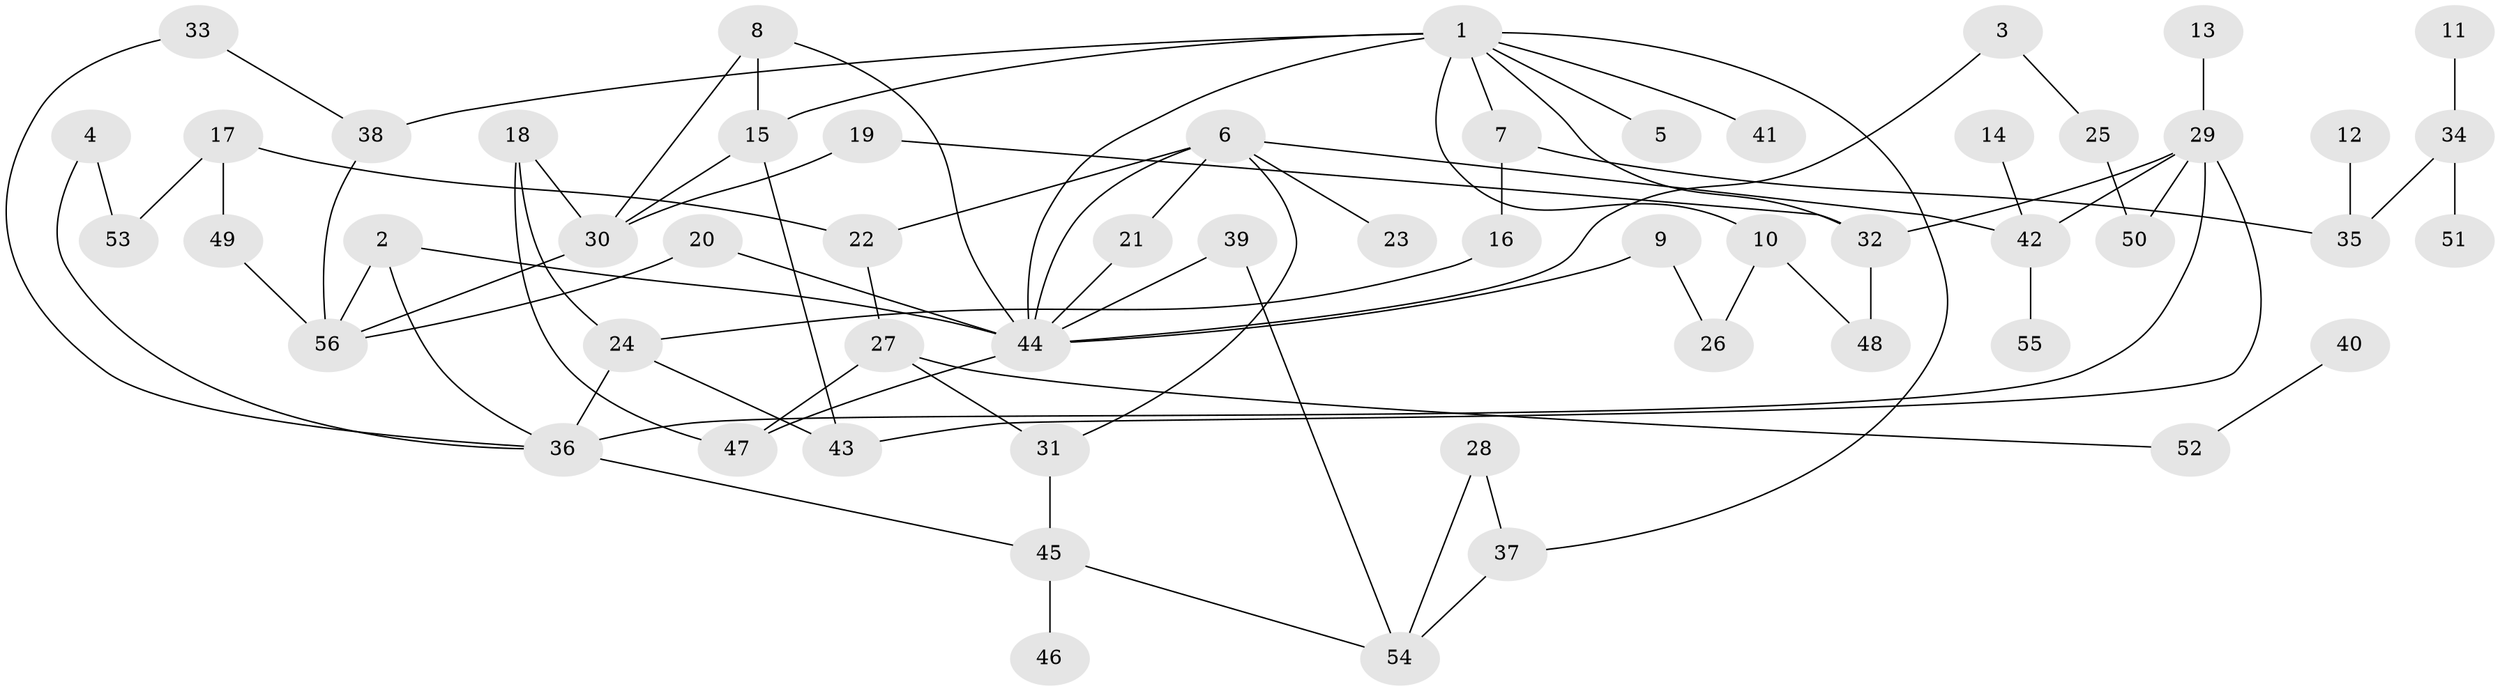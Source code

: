 // original degree distribution, {9: 0.008928571428571428, 3: 0.22321428571428573, 4: 0.09821428571428571, 6: 0.008928571428571428, 2: 0.39285714285714285, 5: 0.05357142857142857, 1: 0.21428571428571427}
// Generated by graph-tools (version 1.1) at 2025/25/03/09/25 03:25:29]
// undirected, 56 vertices, 81 edges
graph export_dot {
graph [start="1"]
  node [color=gray90,style=filled];
  1;
  2;
  3;
  4;
  5;
  6;
  7;
  8;
  9;
  10;
  11;
  12;
  13;
  14;
  15;
  16;
  17;
  18;
  19;
  20;
  21;
  22;
  23;
  24;
  25;
  26;
  27;
  28;
  29;
  30;
  31;
  32;
  33;
  34;
  35;
  36;
  37;
  38;
  39;
  40;
  41;
  42;
  43;
  44;
  45;
  46;
  47;
  48;
  49;
  50;
  51;
  52;
  53;
  54;
  55;
  56;
  1 -- 5 [weight=1.0];
  1 -- 7 [weight=1.0];
  1 -- 10 [weight=1.0];
  1 -- 15 [weight=1.0];
  1 -- 32 [weight=1.0];
  1 -- 37 [weight=1.0];
  1 -- 38 [weight=2.0];
  1 -- 41 [weight=1.0];
  1 -- 44 [weight=1.0];
  2 -- 36 [weight=1.0];
  2 -- 44 [weight=1.0];
  2 -- 56 [weight=1.0];
  3 -- 25 [weight=1.0];
  3 -- 44 [weight=1.0];
  4 -- 36 [weight=1.0];
  4 -- 53 [weight=1.0];
  6 -- 21 [weight=1.0];
  6 -- 22 [weight=1.0];
  6 -- 23 [weight=1.0];
  6 -- 31 [weight=1.0];
  6 -- 42 [weight=1.0];
  6 -- 44 [weight=1.0];
  7 -- 16 [weight=1.0];
  7 -- 35 [weight=1.0];
  8 -- 15 [weight=1.0];
  8 -- 30 [weight=1.0];
  8 -- 44 [weight=1.0];
  9 -- 26 [weight=1.0];
  9 -- 44 [weight=1.0];
  10 -- 26 [weight=1.0];
  10 -- 48 [weight=1.0];
  11 -- 34 [weight=1.0];
  12 -- 35 [weight=1.0];
  13 -- 29 [weight=1.0];
  14 -- 42 [weight=1.0];
  15 -- 30 [weight=1.0];
  15 -- 43 [weight=1.0];
  16 -- 24 [weight=1.0];
  17 -- 22 [weight=1.0];
  17 -- 49 [weight=1.0];
  17 -- 53 [weight=1.0];
  18 -- 24 [weight=1.0];
  18 -- 30 [weight=1.0];
  18 -- 47 [weight=1.0];
  19 -- 30 [weight=1.0];
  19 -- 32 [weight=1.0];
  20 -- 44 [weight=1.0];
  20 -- 56 [weight=1.0];
  21 -- 44 [weight=1.0];
  22 -- 27 [weight=1.0];
  24 -- 36 [weight=1.0];
  24 -- 43 [weight=1.0];
  25 -- 50 [weight=1.0];
  27 -- 31 [weight=1.0];
  27 -- 47 [weight=1.0];
  27 -- 52 [weight=1.0];
  28 -- 37 [weight=1.0];
  28 -- 54 [weight=1.0];
  29 -- 32 [weight=1.0];
  29 -- 36 [weight=1.0];
  29 -- 42 [weight=1.0];
  29 -- 43 [weight=1.0];
  29 -- 50 [weight=1.0];
  30 -- 56 [weight=1.0];
  31 -- 45 [weight=1.0];
  32 -- 48 [weight=1.0];
  33 -- 36 [weight=1.0];
  33 -- 38 [weight=1.0];
  34 -- 35 [weight=1.0];
  34 -- 51 [weight=1.0];
  36 -- 45 [weight=1.0];
  37 -- 54 [weight=1.0];
  38 -- 56 [weight=1.0];
  39 -- 44 [weight=1.0];
  39 -- 54 [weight=1.0];
  40 -- 52 [weight=1.0];
  42 -- 55 [weight=1.0];
  44 -- 47 [weight=1.0];
  45 -- 46 [weight=1.0];
  45 -- 54 [weight=1.0];
  49 -- 56 [weight=1.0];
}
